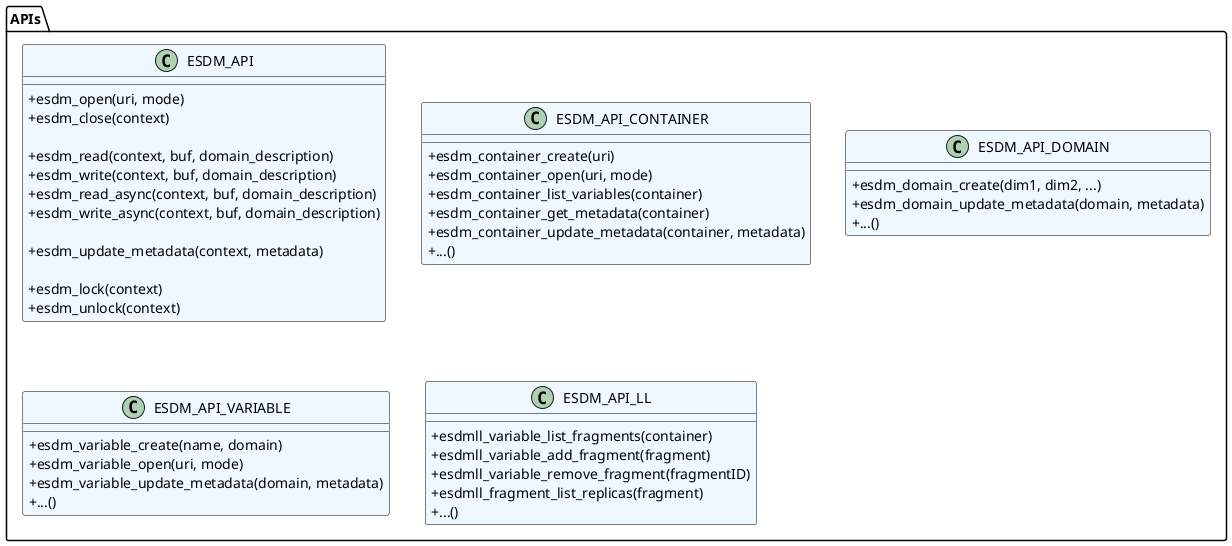 @startuml
/' title __Epoch__ '/
skinparam noteBackgroundColor beige
skinparam noteBorderColor black
skinparam class {
    BackgroundColor AliceBlue
    BorderColor Black
    ArrowColor Black
    AttributeIconSize 0
}


package APIs {


        class "ESDM_API" as esdm_api {
		+esdm_open(uri, mode)
               	+esdm_close(context)

		+esdm_read(context, buf, domain_description)
		+esdm_write(context, buf, domain_description)
		+esdm_read_async(context, buf, domain_description)
		+esdm_write_async(context, buf, domain_description)
		
		+esdm_update_metadata(context, metadata)	

		+esdm_lock(context)
		+esdm_unlock(context)
        }

        class "ESDM_API_CONTAINER" as esdm_api_container {
		+esdm_container_create(uri)
		+esdm_container_open(uri, mode)
		+esdm_container_list_variables(container)
		+esdm_container_get_metadata(container)
		+esdm_container_update_metadata(container, metadata)
		+...()
        }

        class "ESDM_API_DOMAIN" as esdm_api_domain {
		+esdm_domain_create(dim1, dim2, ...)
		+esdm_domain_update_metadata(domain, metadata)
		+...()
        }

        class "ESDM_API_VARIABLE" as esdm_api_variable {
		+esdm_variable_create(name, domain)
		+esdm_variable_open(uri, mode)
		+esdm_variable_update_metadata(domain, metadata)
		+...()
        }


        class "ESDM_API_LL" as esdm_api_ll {
		+esdmll_variable_list_fragments(container)
		+esdmll_variable_add_fragment(fragment)
		+esdmll_variable_remove_fragment(fragmentID)
		+esdmll_fragment_list_replicas(fragment)
		+...()
        }
}

@enduml
